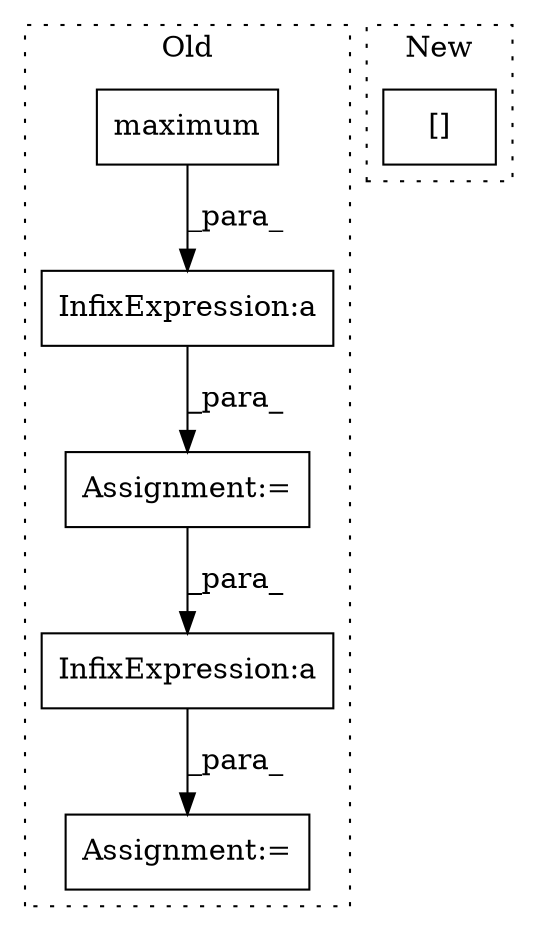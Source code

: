 digraph G {
subgraph cluster0 {
1 [label="maximum" a="32" s="8688,8732" l="8,1" shape="box"];
3 [label="Assignment:=" a="7" s="8890" l="1" shape="box"];
4 [label="InfixExpression:a" a="27" s="8913" l="3" shape="box"];
5 [label="InfixExpression:a" a="27" s="8976" l="3" shape="box"];
6 [label="Assignment:=" a="7" s="8938" l="1" shape="box"];
label = "Old";
style="dotted";
}
subgraph cluster1 {
2 [label="[]" a="2" s="8614,8620" l="5,1" shape="box"];
label = "New";
style="dotted";
}
1 -> 4 [label="_para_"];
3 -> 5 [label="_para_"];
4 -> 3 [label="_para_"];
5 -> 6 [label="_para_"];
}